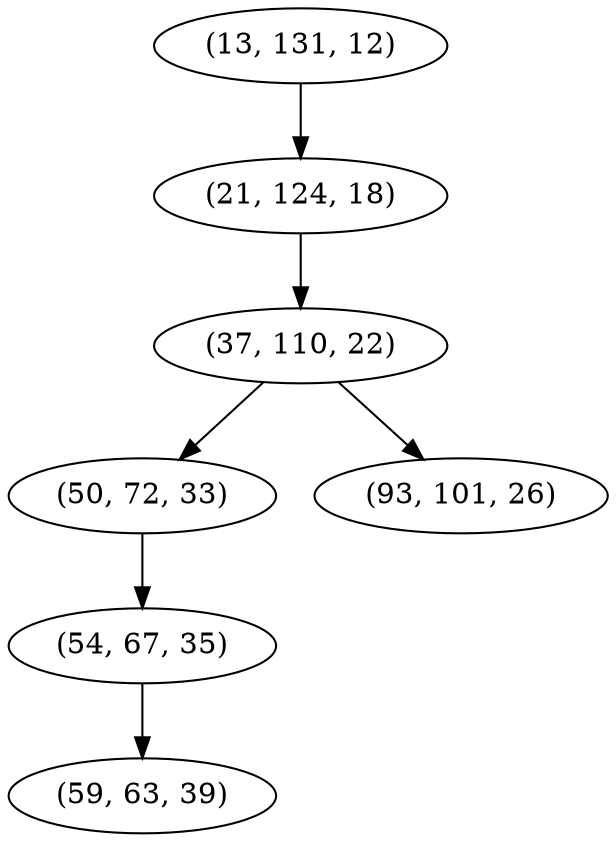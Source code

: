digraph tree {
    "(13, 131, 12)";
    "(21, 124, 18)";
    "(37, 110, 22)";
    "(50, 72, 33)";
    "(54, 67, 35)";
    "(59, 63, 39)";
    "(93, 101, 26)";
    "(13, 131, 12)" -> "(21, 124, 18)";
    "(21, 124, 18)" -> "(37, 110, 22)";
    "(37, 110, 22)" -> "(50, 72, 33)";
    "(37, 110, 22)" -> "(93, 101, 26)";
    "(50, 72, 33)" -> "(54, 67, 35)";
    "(54, 67, 35)" -> "(59, 63, 39)";
}
